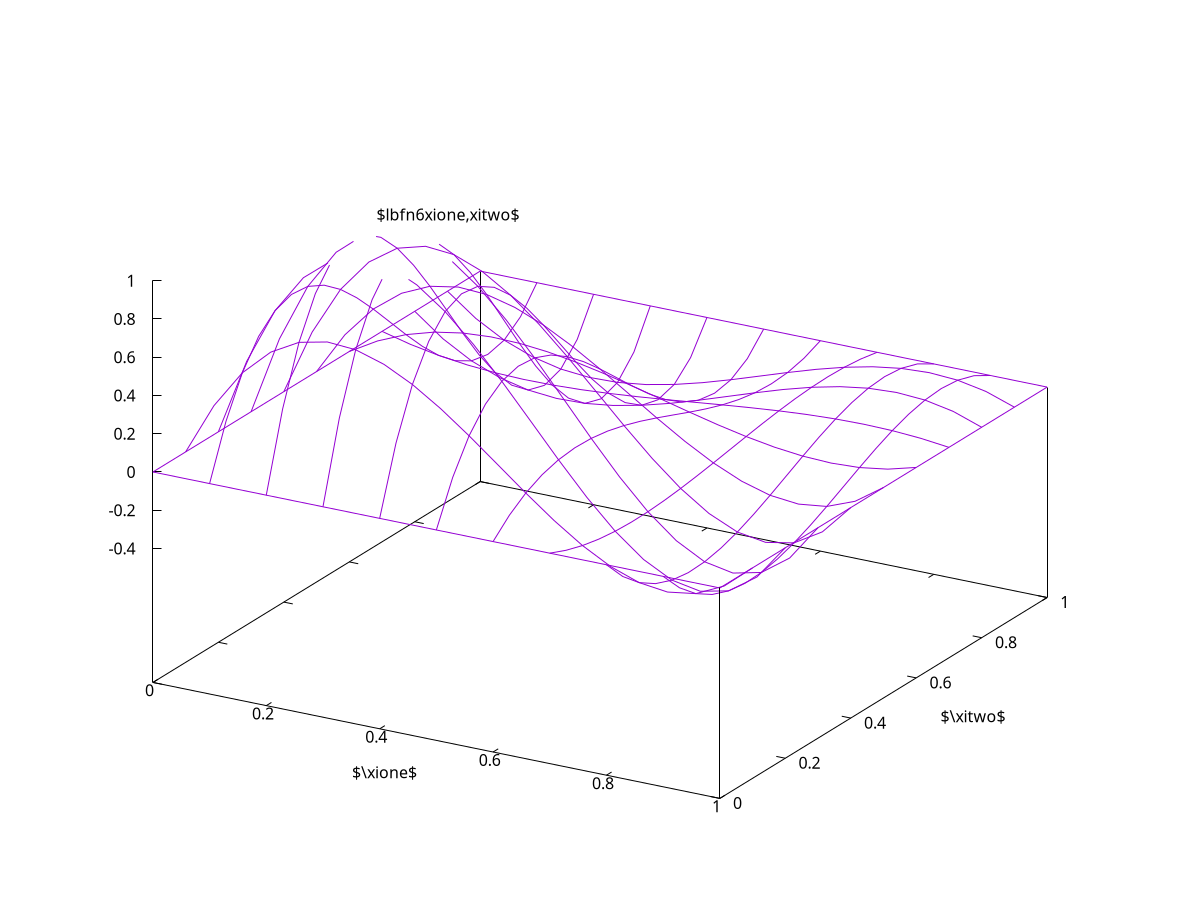 #set title "Bicubic Lagrange basis functions"
set nokey
set samples 21
set isosample 11
set xlabel "$\\xione$"
set ylabel "$\\xitwo$"
set label 6  "$\\lbfn{6}{\\xione,\\xitwo}$"  at 0.33, 0.33, 1.20 centre
#set xtics  0.00,0.25,1
#set ytics -0.25,0.25,1
psi6(x,y)= (81.0/4.0)*x*(3.0*x-2.0)*(x-1.0)*y*(3.0*y-2.0)*(y-1.0)
set xrange [0:1]
set yrange [0:1]
set zrange [-0.4:1]
splot psi6(x,y)

